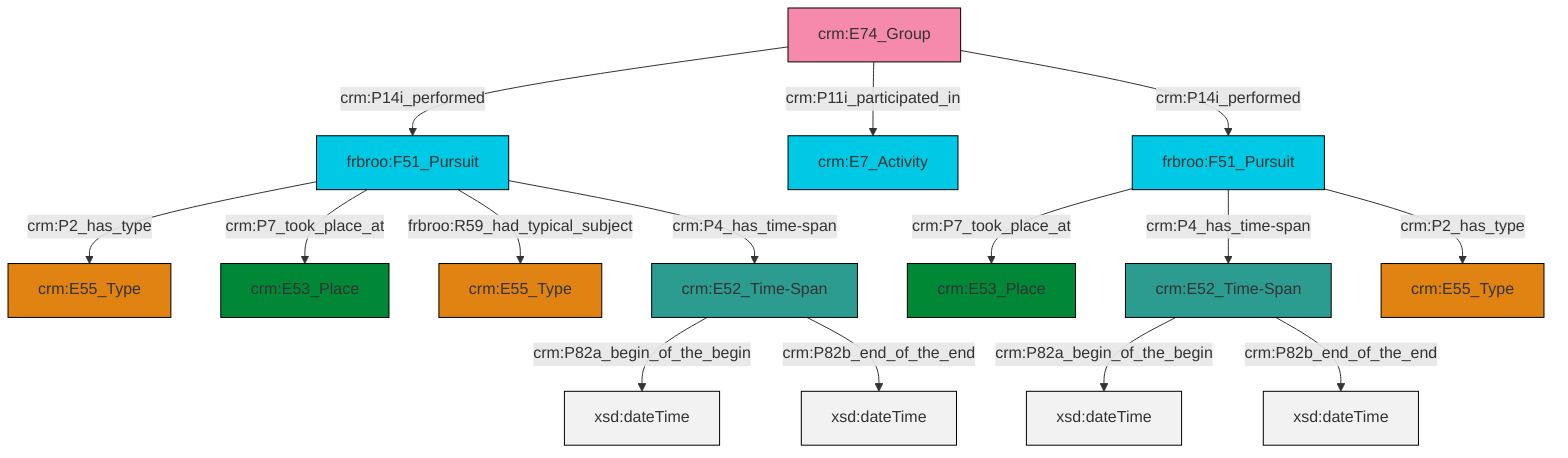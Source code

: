 graph TD
classDef Literal fill:#f2f2f2,stroke:#000000;
classDef CRM_Entity fill:#FFFFFF,stroke:#000000;
classDef Temporal_Entity fill:#00C9E6, stroke:#000000;
classDef Type fill:#E18312, stroke:#000000;
classDef Time-Span fill:#2C9C91, stroke:#000000;
classDef Appellation fill:#FFEB7F, stroke:#000000;
classDef Place fill:#008836, stroke:#000000;
classDef Persistent_Item fill:#B266B2, stroke:#000000;
classDef Conceptual_Object fill:#FFD700, stroke:#000000;
classDef Physical_Thing fill:#D2B48C, stroke:#000000;
classDef Actor fill:#f58aad, stroke:#000000;
classDef PC_Classes fill:#4ce600, stroke:#000000;
classDef Multi fill:#cccccc,stroke:#000000;

2["crm:E52_Time-Span"]:::Time-Span -->|crm:P82a_begin_of_the_begin| 3[xsd:dateTime]:::Literal
5["frbroo:F51_Pursuit"]:::Temporal_Entity -->|crm:P7_took_place_at| 6["crm:E53_Place"]:::Place
10["frbroo:F51_Pursuit"]:::Temporal_Entity -->|crm:P2_has_type| 0["crm:E55_Type"]:::Type
14["crm:E74_Group"]:::Actor -->|crm:P14i_performed| 10["frbroo:F51_Pursuit"]:::Temporal_Entity
14["crm:E74_Group"]:::Actor -->|crm:P11i_participated_in| 8["crm:E7_Activity"]:::Temporal_Entity
5["frbroo:F51_Pursuit"]:::Temporal_Entity -->|crm:P4_has_time-span| 18["crm:E52_Time-Span"]:::Time-Span
10["frbroo:F51_Pursuit"]:::Temporal_Entity -->|crm:P7_took_place_at| 15["crm:E53_Place"]:::Place
2["crm:E52_Time-Span"]:::Time-Span -->|crm:P82b_end_of_the_end| 20[xsd:dateTime]:::Literal
18["crm:E52_Time-Span"]:::Time-Span -->|crm:P82a_begin_of_the_begin| 21[xsd:dateTime]:::Literal
10["frbroo:F51_Pursuit"]:::Temporal_Entity -->|frbroo:R59_had_typical_subject| 22["crm:E55_Type"]:::Type
14["crm:E74_Group"]:::Actor -->|crm:P14i_performed| 5["frbroo:F51_Pursuit"]:::Temporal_Entity
10["frbroo:F51_Pursuit"]:::Temporal_Entity -->|crm:P4_has_time-span| 2["crm:E52_Time-Span"]:::Time-Span
18["crm:E52_Time-Span"]:::Time-Span -->|crm:P82b_end_of_the_end| 26[xsd:dateTime]:::Literal
5["frbroo:F51_Pursuit"]:::Temporal_Entity -->|crm:P2_has_type| 11["crm:E55_Type"]:::Type